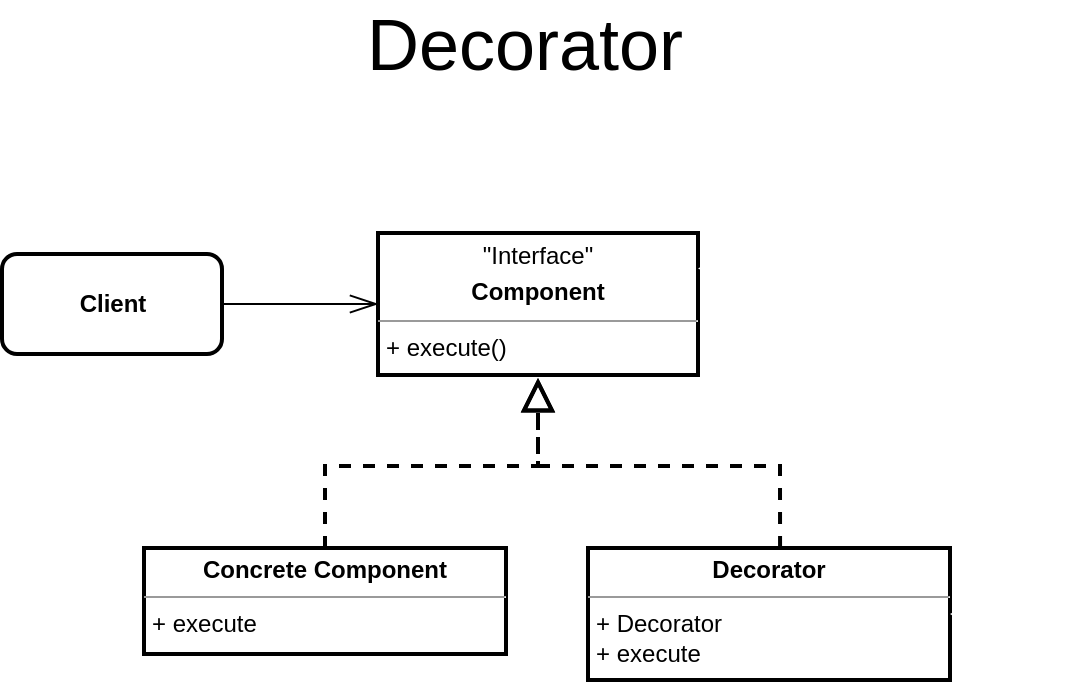<mxfile>
    <diagram name="Page-1" id="c4acf3e9-155e-7222-9cf6-157b1a14988f">
        <mxGraphModel dx="699" dy="617" grid="0" gridSize="10" guides="1" tooltips="1" connect="1" arrows="1" fold="1" page="1" pageScale="1" pageWidth="850" pageHeight="1100" background="none" math="0" shadow="0">
            <root>
                <mxCell id="0"/>
                <mxCell id="1" parent="0"/>
                <mxCell id="Gnr0yDt9QQ8g0LjmNMmj-38" value="&lt;p style=&quot;margin: 0px ; margin-top: 4px ; text-align: center&quot;&gt;&quot;Interface&quot;&lt;/p&gt;&lt;p style=&quot;margin: 0px ; margin-top: 4px ; text-align: center&quot;&gt;&lt;b&gt;Component&lt;/b&gt;&lt;/p&gt;&lt;hr size=&quot;1&quot;&gt;&lt;p style=&quot;margin: 0px ; margin-left: 4px&quot;&gt;+ execute()&lt;/p&gt;&lt;p style=&quot;margin: 0px ; margin-left: 4px&quot;&gt;&lt;br&gt;&lt;/p&gt;" style="verticalAlign=top;align=left;overflow=fill;fontSize=12;fontFamily=Helvetica;html=1;strokeWidth=2;" parent="1" vertex="1">
                    <mxGeometry x="357" y="239.5" width="160" height="71" as="geometry"/>
                </mxCell>
                <mxCell id="Gnr0yDt9QQ8g0LjmNMmj-59" style="edgeStyle=orthogonalEdgeStyle;rounded=0;orthogonalLoop=1;jettySize=auto;html=1;entryX=0;entryY=0.5;entryDx=0;entryDy=0;endSize=12;endArrow=openThin;endFill=0;startSize=12;" parent="1" source="Gnr0yDt9QQ8g0LjmNMmj-46" target="Gnr0yDt9QQ8g0LjmNMmj-38" edge="1">
                    <mxGeometry relative="1" as="geometry">
                        <mxPoint x="296" y="253.5" as="targetPoint"/>
                    </mxGeometry>
                </mxCell>
                <mxCell id="Gnr0yDt9QQ8g0LjmNMmj-46" value="&lt;b&gt;Client&lt;/b&gt;" style="html=1;rounded=1;strokeWidth=2;" parent="1" vertex="1">
                    <mxGeometry x="169" y="250" width="110" height="50" as="geometry"/>
                </mxCell>
                <mxCell id="Gnr0yDt9QQ8g0LjmNMmj-62" value="Decorator" style="text;html=1;strokeColor=none;fillColor=none;align=center;verticalAlign=middle;whiteSpace=wrap;rounded=0;fontSize=36;fontStyle=0;spacingTop=0;spacingLeft=0;" parent="1" vertex="1">
                    <mxGeometry x="323" y="125" width="215" height="40" as="geometry"/>
                </mxCell>
                <mxCell id="oHmb-REYbCbAcxUx24_l-5" style="edgeStyle=orthogonalEdgeStyle;rounded=0;orthogonalLoop=1;jettySize=auto;html=1;entryX=0.5;entryY=1;entryDx=0;entryDy=0;dashed=1;strokeWidth=2;endArrow=block;endFill=0;endSize=12;startSize=12;" parent="1" edge="1">
                    <mxGeometry relative="1" as="geometry">
                        <mxPoint x="558.034" y="397.0" as="sourcePoint"/>
                        <Array as="points">
                            <mxPoint x="558" y="356"/>
                            <mxPoint x="437" y="356"/>
                        </Array>
                        <mxPoint x="437" y="312" as="targetPoint"/>
                    </mxGeometry>
                </mxCell>
                <mxCell id="oHmb-REYbCbAcxUx24_l-8" style="edgeStyle=orthogonalEdgeStyle;rounded=0;orthogonalLoop=1;jettySize=auto;html=1;entryX=0.5;entryY=1;entryDx=0;entryDy=0;dashed=1;strokeWidth=2;endArrow=block;endFill=0;endSize=12;startSize=12;" parent="1" edge="1">
                    <mxGeometry relative="1" as="geometry">
                        <mxPoint x="330.5" y="397" as="sourcePoint"/>
                        <mxPoint x="437" y="312" as="targetPoint"/>
                        <Array as="points">
                            <mxPoint x="331" y="356"/>
                            <mxPoint x="437" y="356"/>
                        </Array>
                    </mxGeometry>
                </mxCell>
                <mxCell id="oHmb-REYbCbAcxUx24_l-6" value="&lt;p style=&quot;margin: 0px ; margin-top: 4px ; text-align: center&quot;&gt;&lt;span style=&quot;font-weight: 700&quot;&gt;Concrete Component&lt;/span&gt;&lt;br&gt;&lt;/p&gt;&lt;hr size=&quot;1&quot;&gt;&lt;p style=&quot;margin: 0px ; margin-left: 4px&quot;&gt;+ execute&lt;/p&gt;" style="verticalAlign=top;align=left;overflow=fill;fontSize=12;fontFamily=Helvetica;html=1;strokeWidth=2;" parent="1" vertex="1">
                    <mxGeometry x="240" y="397" width="181" height="53" as="geometry"/>
                </mxCell>
                <mxCell id="oHmb-REYbCbAcxUx24_l-7" value="&lt;p style=&quot;margin: 0px ; margin-top: 4px ; text-align: center&quot;&gt;&lt;span style=&quot;font-weight: 700&quot;&gt;Decorator&lt;/span&gt;&lt;br&gt;&lt;/p&gt;&lt;hr size=&quot;1&quot;&gt;&lt;p style=&quot;margin: 0px 0px 0px 4px&quot;&gt;+ Decorator&lt;br&gt;&lt;/p&gt;&lt;p style=&quot;margin: 0px 0px 0px 4px&quot;&gt;+ execute&lt;/p&gt;" style="verticalAlign=top;align=left;overflow=fill;fontSize=12;fontFamily=Helvetica;html=1;strokeWidth=2;" parent="1" vertex="1">
                    <mxGeometry x="462" y="397" width="181" height="66" as="geometry"/>
                </mxCell>
                <mxCell id="aU_UJE-d5Lcalvz8lPMH-8" value="" style="endArrow=block;startArrow=diamondThin;html=1;strokeColor=#FFFFFF;exitX=1;exitY=0.5;exitDx=0;exitDy=0;entryX=1;entryY=0.25;entryDx=0;entryDy=0;rounded=0;endFill=0;startFill=0;endSize=12;startSize=16;fillColor=#FFF;" parent="1" source="oHmb-REYbCbAcxUx24_l-7" target="Gnr0yDt9QQ8g0LjmNMmj-38" edge="1">
                    <mxGeometry width="50" height="50" relative="1" as="geometry">
                        <mxPoint x="710" y="385" as="sourcePoint"/>
                        <mxPoint x="760" y="335" as="targetPoint"/>
                        <Array as="points">
                            <mxPoint x="688" y="430"/>
                            <mxPoint x="688" y="257"/>
                        </Array>
                    </mxGeometry>
                </mxCell>
            </root>
        </mxGraphModel>
    </diagram>
</mxfile>